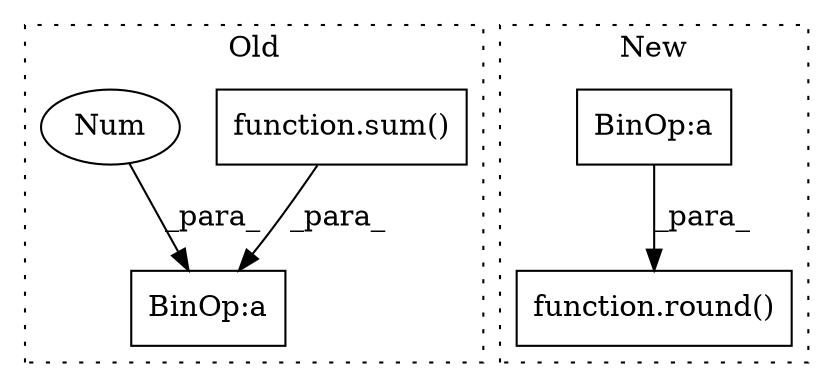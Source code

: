 digraph G {
subgraph cluster0 {
1 [label="function.sum()" a="75" s="6113,6118" l="4,37" shape="box"];
3 [label="BinOp:a" a="82" s="6155" l="1" shape="box"];
5 [label="Num" a="76" s="6156" l="9" shape="ellipse"];
label = "Old";
style="dotted";
}
subgraph cluster1 {
2 [label="function.round()" a="75" s="8032,8068" l="6,1" shape="box"];
4 [label="BinOp:a" a="82" s="8049" l="3" shape="box"];
label = "New";
style="dotted";
}
1 -> 3 [label="_para_"];
4 -> 2 [label="_para_"];
5 -> 3 [label="_para_"];
}